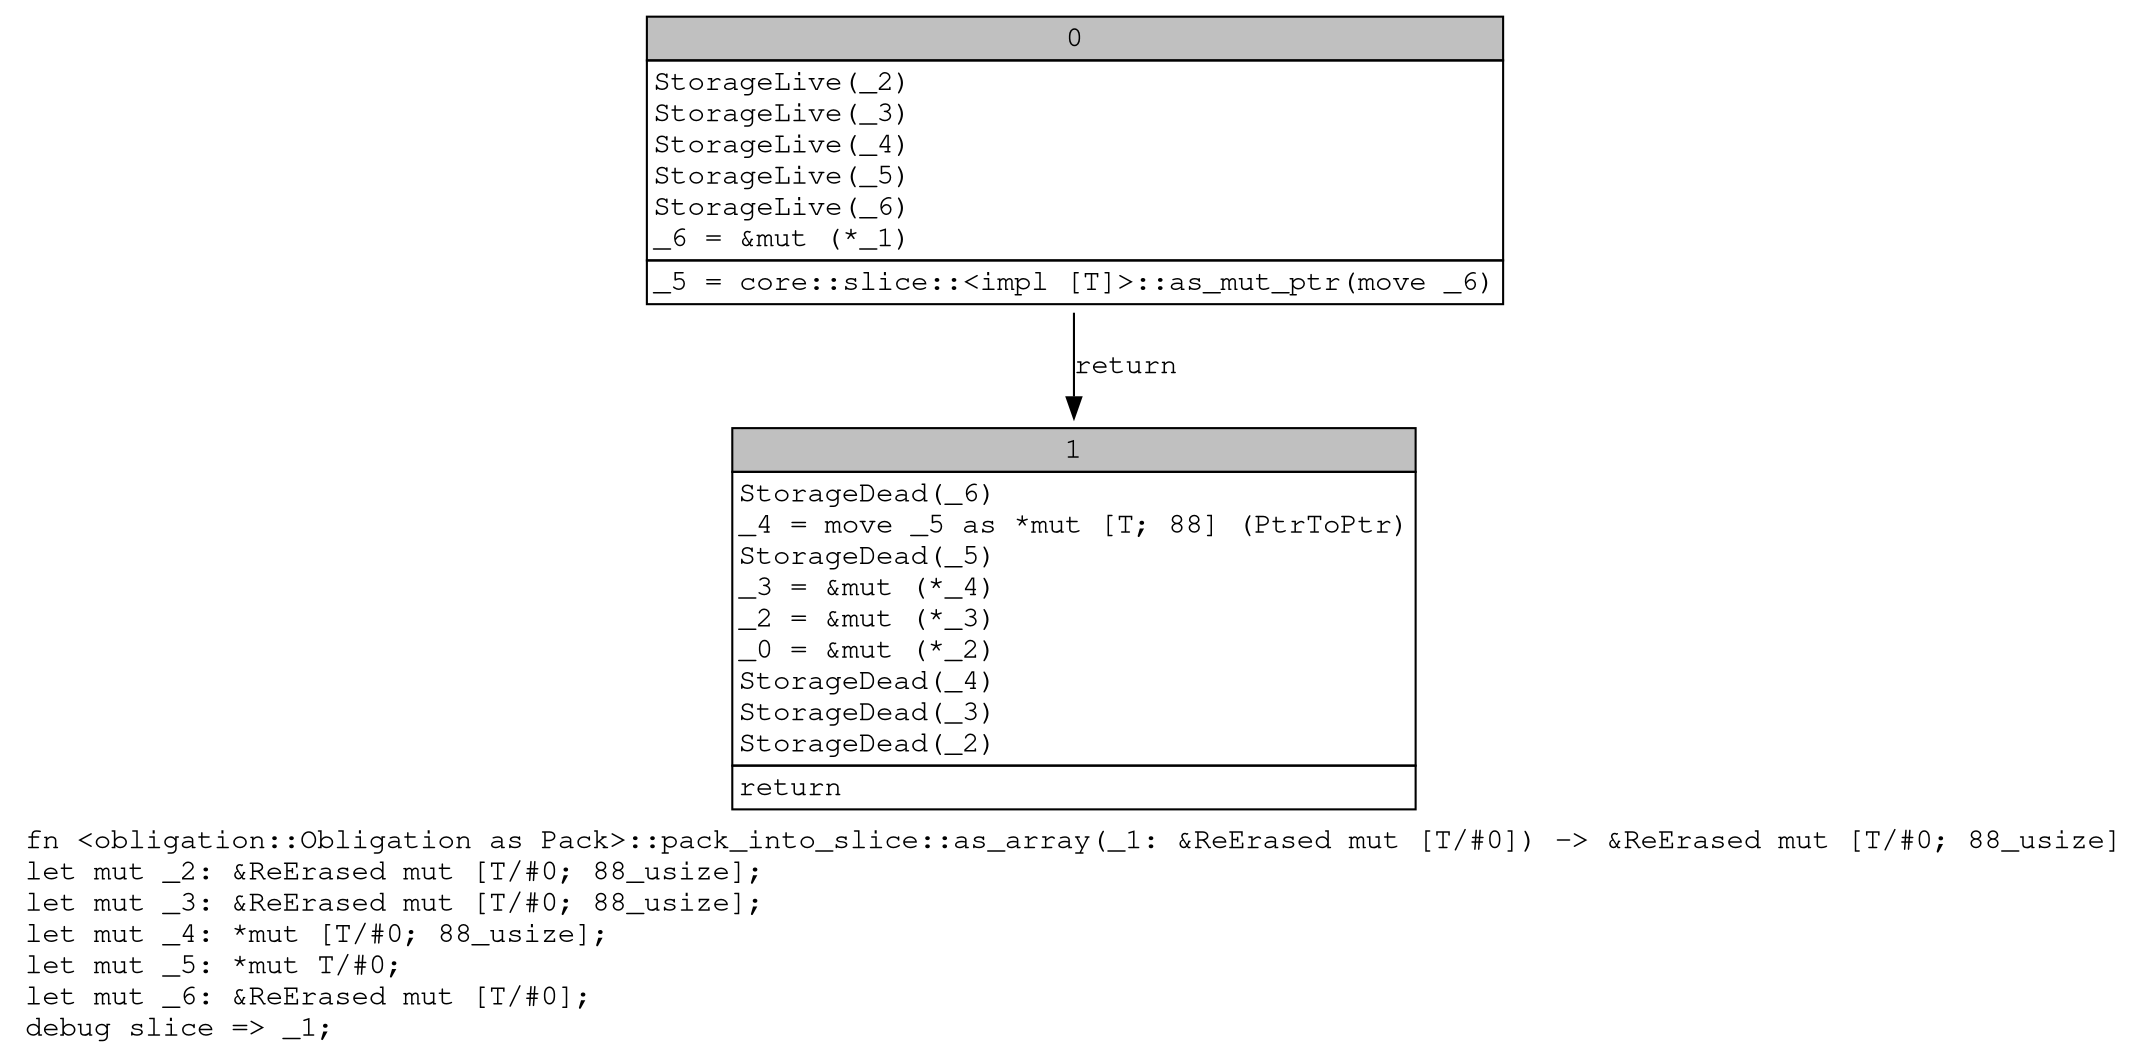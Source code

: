 digraph Mir_0_2073 {
    graph [fontname="Courier, monospace"];
    node [fontname="Courier, monospace"];
    edge [fontname="Courier, monospace"];
    label=<fn &lt;obligation::Obligation as Pack&gt;::pack_into_slice::as_array(_1: &amp;ReErased mut [T/#0]) -&gt; &amp;ReErased mut [T/#0; 88_usize]<br align="left"/>let mut _2: &amp;ReErased mut [T/#0; 88_usize];<br align="left"/>let mut _3: &amp;ReErased mut [T/#0; 88_usize];<br align="left"/>let mut _4: *mut [T/#0; 88_usize];<br align="left"/>let mut _5: *mut T/#0;<br align="left"/>let mut _6: &amp;ReErased mut [T/#0];<br align="left"/>debug slice =&gt; _1;<br align="left"/>>;
    bb0__0_2073 [shape="none", label=<<table border="0" cellborder="1" cellspacing="0"><tr><td bgcolor="gray" align="center" colspan="1">0</td></tr><tr><td align="left" balign="left">StorageLive(_2)<br/>StorageLive(_3)<br/>StorageLive(_4)<br/>StorageLive(_5)<br/>StorageLive(_6)<br/>_6 = &amp;mut (*_1)<br/></td></tr><tr><td align="left">_5 = core::slice::&lt;impl [T]&gt;::as_mut_ptr(move _6)</td></tr></table>>];
    bb1__0_2073 [shape="none", label=<<table border="0" cellborder="1" cellspacing="0"><tr><td bgcolor="gray" align="center" colspan="1">1</td></tr><tr><td align="left" balign="left">StorageDead(_6)<br/>_4 = move _5 as *mut [T; 88] (PtrToPtr)<br/>StorageDead(_5)<br/>_3 = &amp;mut (*_4)<br/>_2 = &amp;mut (*_3)<br/>_0 = &amp;mut (*_2)<br/>StorageDead(_4)<br/>StorageDead(_3)<br/>StorageDead(_2)<br/></td></tr><tr><td align="left">return</td></tr></table>>];
    bb0__0_2073 -> bb1__0_2073 [label="return"];
}
